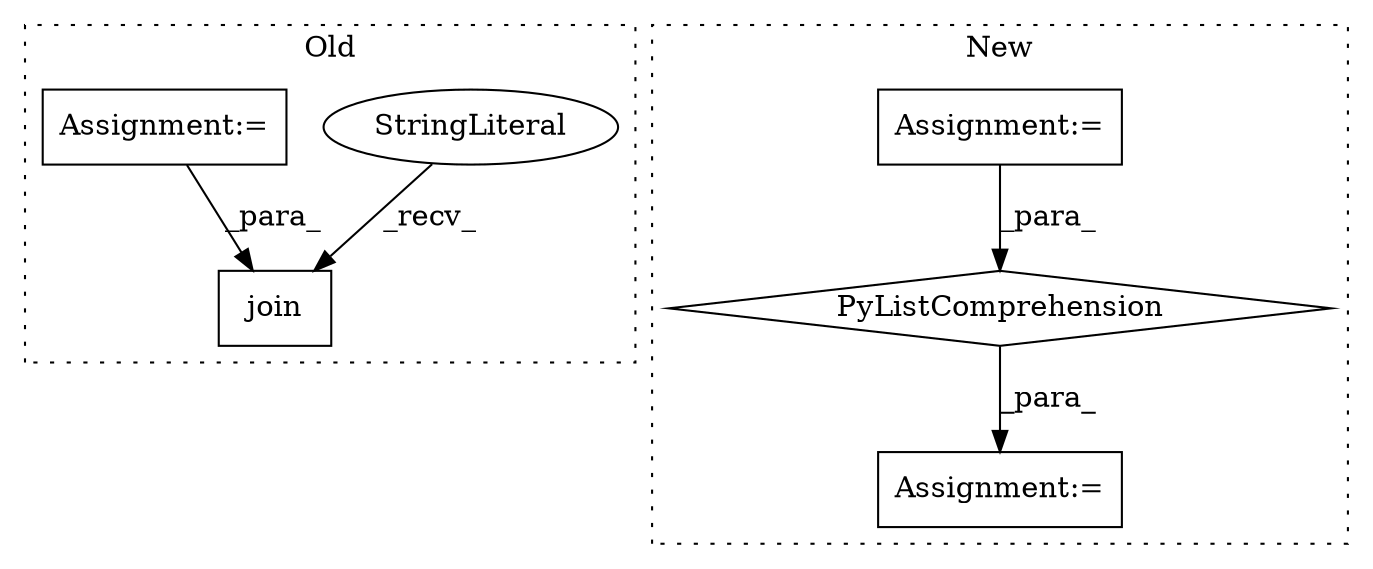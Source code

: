 digraph G {
subgraph cluster0 {
1 [label="join" a="32" s="5702,5712" l="5,1" shape="box"];
5 [label="StringLiteral" a="45" s="5698" l="3" shape="ellipse"];
6 [label="Assignment:=" a="7" s="5333" l="1" shape="box"];
label = "Old";
style="dotted";
}
subgraph cluster1 {
2 [label="PyListComprehension" a="109" s="5607" l="149" shape="diamond"];
3 [label="Assignment:=" a="7" s="5691" l="57" shape="box"];
4 [label="Assignment:=" a="7" s="6112" l="1" shape="box"];
label = "New";
style="dotted";
}
2 -> 4 [label="_para_"];
3 -> 2 [label="_para_"];
5 -> 1 [label="_recv_"];
6 -> 1 [label="_para_"];
}